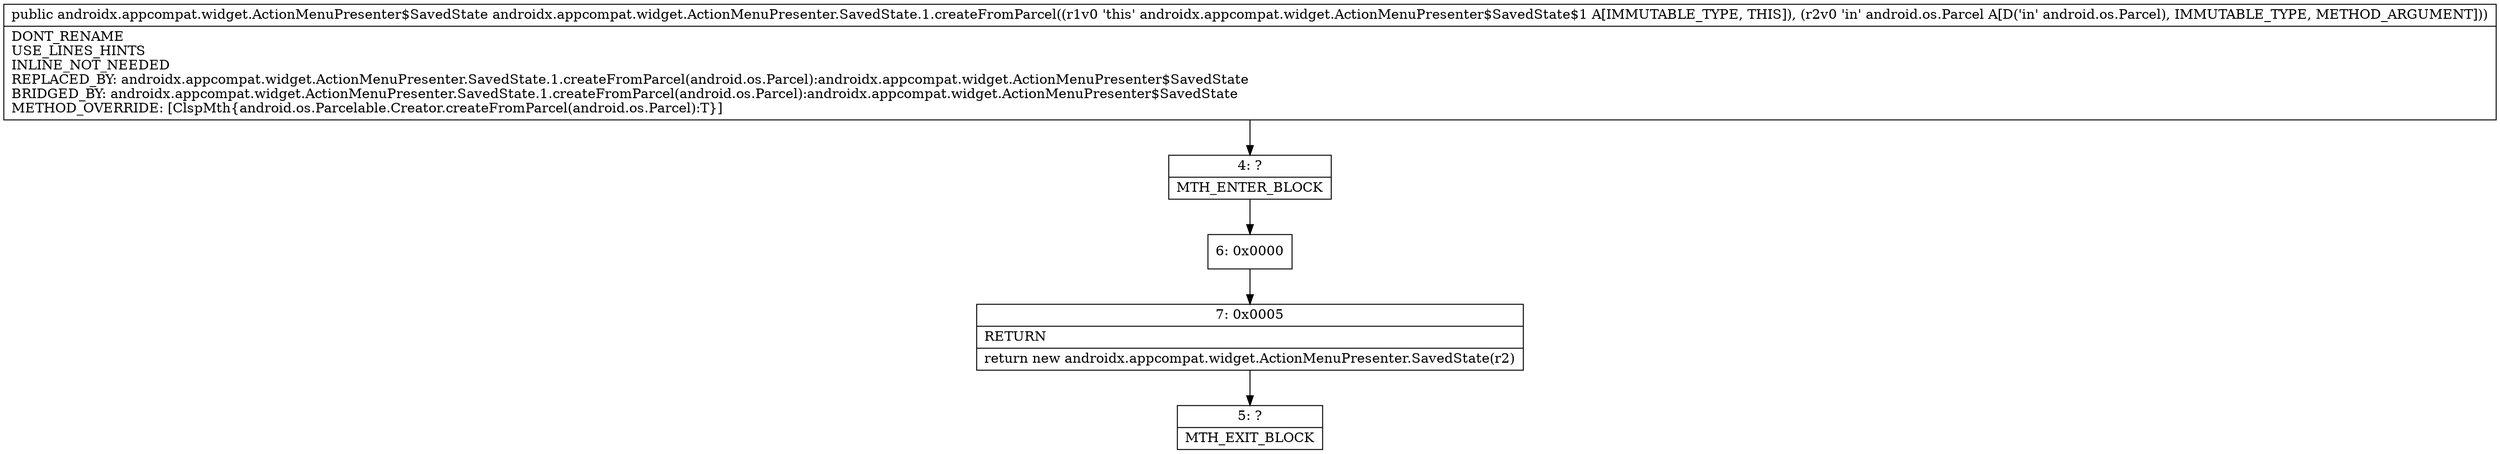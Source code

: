 digraph "CFG forandroidx.appcompat.widget.ActionMenuPresenter.SavedState.1.createFromParcel(Landroid\/os\/Parcel;)Landroidx\/appcompat\/widget\/ActionMenuPresenter$SavedState;" {
Node_4 [shape=record,label="{4\:\ ?|MTH_ENTER_BLOCK\l}"];
Node_6 [shape=record,label="{6\:\ 0x0000}"];
Node_7 [shape=record,label="{7\:\ 0x0005|RETURN\l|return new androidx.appcompat.widget.ActionMenuPresenter.SavedState(r2)\l}"];
Node_5 [shape=record,label="{5\:\ ?|MTH_EXIT_BLOCK\l}"];
MethodNode[shape=record,label="{public androidx.appcompat.widget.ActionMenuPresenter$SavedState androidx.appcompat.widget.ActionMenuPresenter.SavedState.1.createFromParcel((r1v0 'this' androidx.appcompat.widget.ActionMenuPresenter$SavedState$1 A[IMMUTABLE_TYPE, THIS]), (r2v0 'in' android.os.Parcel A[D('in' android.os.Parcel), IMMUTABLE_TYPE, METHOD_ARGUMENT]))  | DONT_RENAME\lUSE_LINES_HINTS\lINLINE_NOT_NEEDED\lREPLACED_BY: androidx.appcompat.widget.ActionMenuPresenter.SavedState.1.createFromParcel(android.os.Parcel):androidx.appcompat.widget.ActionMenuPresenter$SavedState\lBRIDGED_BY: androidx.appcompat.widget.ActionMenuPresenter.SavedState.1.createFromParcel(android.os.Parcel):androidx.appcompat.widget.ActionMenuPresenter$SavedState\lMETHOD_OVERRIDE: [ClspMth\{android.os.Parcelable.Creator.createFromParcel(android.os.Parcel):T\}]\l}"];
MethodNode -> Node_4;Node_4 -> Node_6;
Node_6 -> Node_7;
Node_7 -> Node_5;
}

